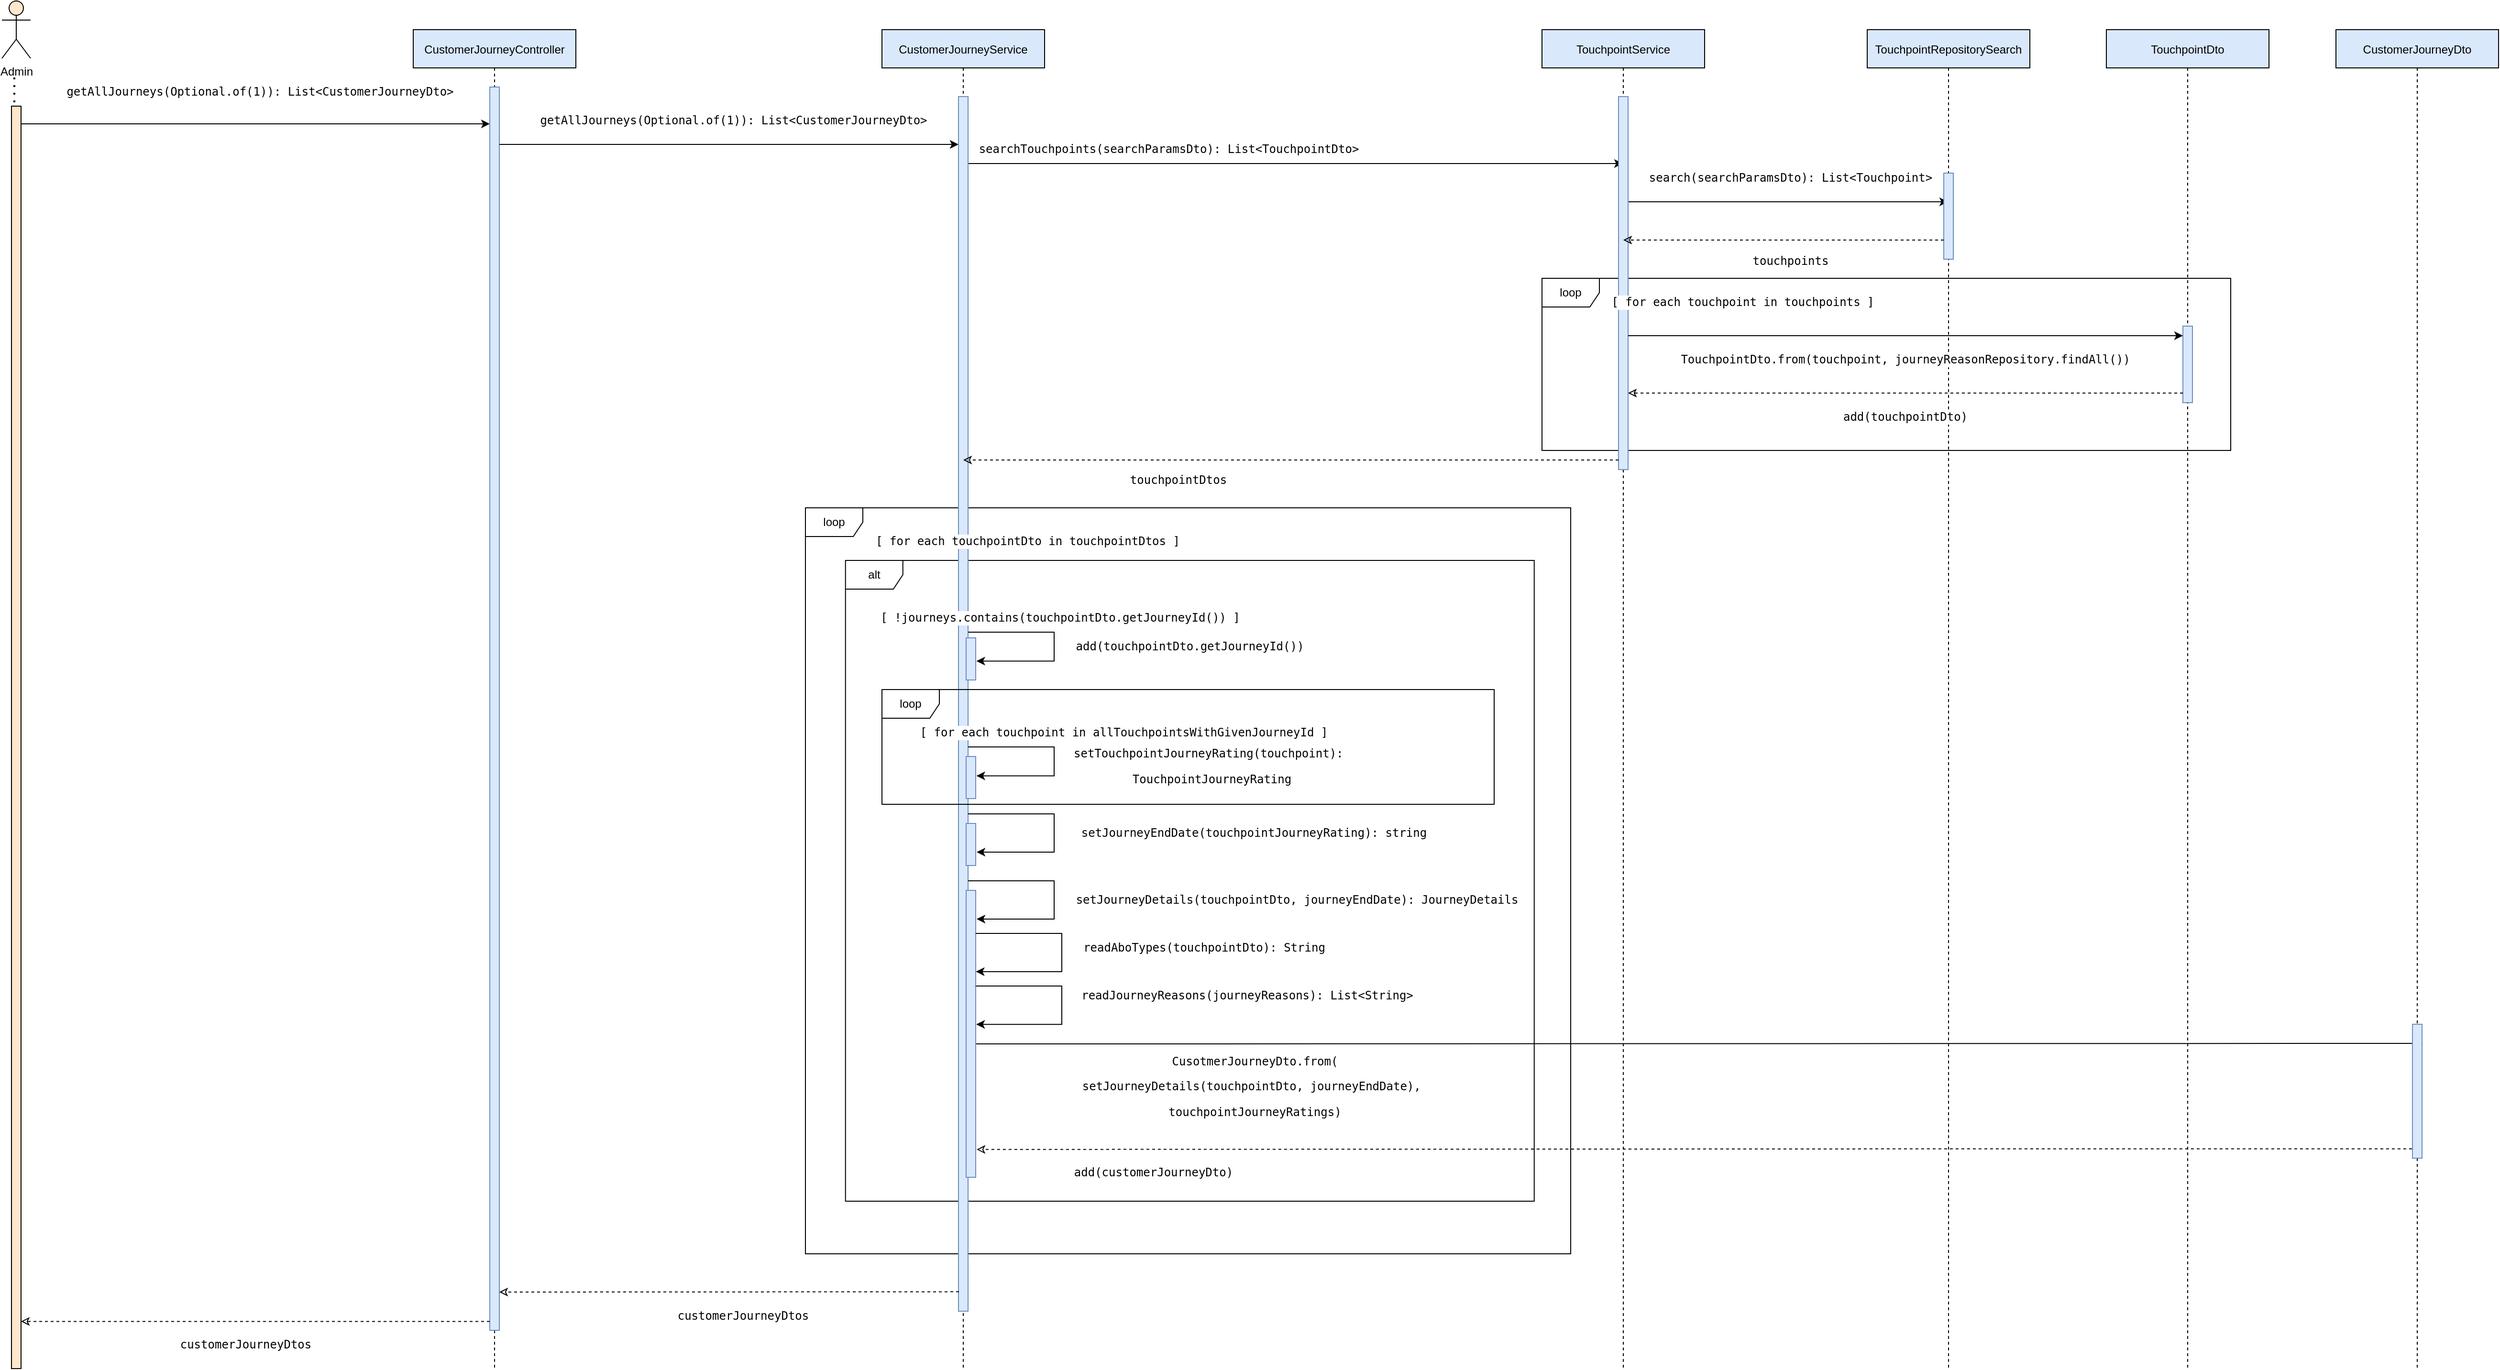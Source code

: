 <mxfile version="14.4.3" type="device"><diagram id="kgpKYQtTHZ0yAKxKKP6v" name="Page-1"><mxGraphModel dx="1799" dy="1212" grid="1" gridSize="10" guides="1" tooltips="1" connect="1" arrows="1" fold="1" page="1" pageScale="1" pageWidth="850" pageHeight="1100" math="0" shadow="0"><root><mxCell id="0"/><mxCell id="1" parent="0"/><mxCell id="rCesj-ZP6zvJOl1ysLx9-49" value="loop" style="shape=umlFrame;whiteSpace=wrap;html=1;" vertex="1" parent="1"><mxGeometry x="880" y="580" width="800" height="780" as="geometry"/></mxCell><mxCell id="rCesj-ZP6zvJOl1ysLx9-48" value="alt" style="shape=umlFrame;whiteSpace=wrap;html=1;" vertex="1" parent="1"><mxGeometry x="921.87" y="635" width="720" height="670" as="geometry"/></mxCell><mxCell id="rCesj-ZP6zvJOl1ysLx9-38" value="loop" style="shape=umlFrame;whiteSpace=wrap;html=1;" vertex="1" parent="1"><mxGeometry x="1650" y="340" width="720" height="180" as="geometry"/></mxCell><mxCell id="3nuBFxr9cyL0pnOWT2aG-1" value="CustomerJourneyController" style="shape=umlLifeline;perimeter=lifelinePerimeter;container=1;collapsible=0;recursiveResize=0;rounded=0;shadow=0;strokeWidth=1;fillColor=#dae8fc;" parent="1" vertex="1"><mxGeometry x="470" y="80" width="170" height="1400" as="geometry"/></mxCell><mxCell id="3nuBFxr9cyL0pnOWT2aG-2" value="" style="points=[];perimeter=orthogonalPerimeter;rounded=0;shadow=0;strokeWidth=1;fillColor=#dae8fc;strokeColor=#6c8ebf;" parent="3nuBFxr9cyL0pnOWT2aG-1" vertex="1"><mxGeometry x="80" y="60" width="10" height="1300" as="geometry"/></mxCell><mxCell id="Y4s7fpgZVk2AaFEVFDbu-1" value="Admin" style="shape=umlActor;verticalLabelPosition=bottom;verticalAlign=top;html=1;outlineConnect=0;fillColor=#ffe6cc;" parent="1" vertex="1"><mxGeometry x="40" y="50" width="30" height="60" as="geometry"/></mxCell><mxCell id="Y4s7fpgZVk2AaFEVFDbu-10" value="" style="points=[];perimeter=orthogonalPerimeter;rounded=0;shadow=0;strokeWidth=1;fillColor=#ffe6cc;" parent="1" vertex="1"><mxGeometry x="50" y="160" width="10" height="1320" as="geometry"/></mxCell><mxCell id="Y4s7fpgZVk2AaFEVFDbu-11" value="" style="endArrow=classic;html=1;exitX=0.967;exitY=0.014;exitDx=0;exitDy=0;exitPerimeter=0;" parent="1" source="Y4s7fpgZVk2AaFEVFDbu-10" target="3nuBFxr9cyL0pnOWT2aG-2" edge="1"><mxGeometry width="50" height="50" relative="1" as="geometry"><mxPoint x="500" y="440" as="sourcePoint"/><mxPoint x="380" y="168" as="targetPoint"/></mxGeometry></mxCell><mxCell id="Y4s7fpgZVk2AaFEVFDbu-16" value="" style="endArrow=none;dashed=1;html=1;dashPattern=1 3;strokeWidth=2;entryX=0.3;entryY=-0.003;entryDx=0;entryDy=0;entryPerimeter=0;" parent="1" target="Y4s7fpgZVk2AaFEVFDbu-10" edge="1"><mxGeometry width="50" height="50" relative="1" as="geometry"><mxPoint x="53" y="130" as="sourcePoint"/><mxPoint x="290" y="390" as="targetPoint"/></mxGeometry></mxCell><mxCell id="Y4s7fpgZVk2AaFEVFDbu-18" value="&lt;pre style=&quot;background-color: rgb(255 , 255 , 255) ; font-family: &amp;#34;source code pro&amp;#34; , monospace&quot;&gt;&lt;span&gt;getAllJourneys(Optional.of(1)): List&amp;lt;CustomerJourneyDto&amp;gt;&lt;/span&gt;&lt;/pre&gt;" style="text;html=1;strokeColor=none;fillColor=none;align=center;verticalAlign=middle;whiteSpace=wrap;rounded=0;" parent="1" vertex="1"><mxGeometry x="90" y="130" width="440" height="30" as="geometry"/></mxCell><mxCell id="rCesj-ZP6zvJOl1ysLx9-14" value="" style="edgeStyle=orthogonalEdgeStyle;rounded=0;orthogonalLoop=1;jettySize=auto;html=1;" edge="1" parent="1" source="rCesj-ZP6zvJOl1ysLx9-1" target="rCesj-ZP6zvJOl1ysLx9-12"><mxGeometry relative="1" as="geometry"><Array as="points"><mxPoint x="1150" y="220"/><mxPoint x="1150" y="220"/></Array></mxGeometry></mxCell><mxCell id="rCesj-ZP6zvJOl1ysLx9-1" value="CustomerJourneyService" style="shape=umlLifeline;perimeter=lifelinePerimeter;container=1;collapsible=0;recursiveResize=0;rounded=0;shadow=0;strokeWidth=1;fillColor=#dae8fc;" vertex="1" parent="1"><mxGeometry x="960" y="80" width="170" height="1400" as="geometry"/></mxCell><mxCell id="rCesj-ZP6zvJOl1ysLx9-2" value="" style="points=[];perimeter=orthogonalPerimeter;rounded=0;shadow=0;strokeWidth=1;fillColor=#dae8fc;strokeColor=#6c8ebf;" vertex="1" parent="rCesj-ZP6zvJOl1ysLx9-1"><mxGeometry x="80" y="70" width="10" height="1270" as="geometry"/></mxCell><mxCell id="rCesj-ZP6zvJOl1ysLx9-7" value="&lt;pre style=&quot;background-color: rgb(255 , 255 , 255) ; font-family: &amp;#34;source code pro&amp;#34; , monospace&quot;&gt;&lt;span&gt;getAllJourneys(Optional.of(1)): List&amp;lt;CustomerJourneyDto&amp;gt;&lt;/span&gt;&lt;/pre&gt;" style="text;html=1;strokeColor=none;fillColor=none;align=center;verticalAlign=middle;whiteSpace=wrap;rounded=0;" vertex="1" parent="1"><mxGeometry x="585" y="160" width="440" height="30" as="geometry"/></mxCell><mxCell id="rCesj-ZP6zvJOl1ysLx9-3" value="" style="edgeStyle=orthogonalEdgeStyle;rounded=0;orthogonalLoop=1;jettySize=auto;html=1;" edge="1" parent="1"><mxGeometry relative="1" as="geometry"><mxPoint x="560" y="200" as="sourcePoint"/><mxPoint x="1040" y="200" as="targetPoint"/><Array as="points"><mxPoint x="660" y="200"/><mxPoint x="660" y="200"/></Array></mxGeometry></mxCell><mxCell id="rCesj-ZP6zvJOl1ysLx9-18" value="" style="edgeStyle=orthogonalEdgeStyle;rounded=0;orthogonalLoop=1;jettySize=auto;html=1;" edge="1" parent="1" source="rCesj-ZP6zvJOl1ysLx9-12" target="rCesj-ZP6zvJOl1ysLx9-16"><mxGeometry relative="1" as="geometry"><Array as="points"><mxPoint x="1870" y="260"/><mxPoint x="1870" y="260"/></Array></mxGeometry></mxCell><mxCell id="rCesj-ZP6zvJOl1ysLx9-12" value="TouchpointService" style="shape=umlLifeline;perimeter=lifelinePerimeter;container=1;collapsible=0;recursiveResize=0;rounded=0;shadow=0;strokeWidth=1;fillColor=#dae8fc;" vertex="1" parent="1"><mxGeometry x="1650" y="80" width="170" height="1400" as="geometry"/></mxCell><mxCell id="rCesj-ZP6zvJOl1ysLx9-13" value="" style="points=[];perimeter=orthogonalPerimeter;rounded=0;shadow=0;strokeWidth=1;fillColor=#dae8fc;strokeColor=#6c8ebf;" vertex="1" parent="rCesj-ZP6zvJOl1ysLx9-12"><mxGeometry x="80" y="70" width="10" height="390" as="geometry"/></mxCell><mxCell id="rCesj-ZP6zvJOl1ysLx9-15" value="&lt;pre style=&quot;background-color: rgb(255 , 255 , 255) ; font-family: &amp;#34;source code pro&amp;#34; , monospace&quot;&gt;&lt;span&gt;searchTouchpoints(searchParamsDto): List&amp;lt;TouchpointDto&amp;gt;&lt;/span&gt;&lt;/pre&gt;" style="text;html=1;strokeColor=none;fillColor=none;align=center;verticalAlign=middle;whiteSpace=wrap;rounded=0;" vertex="1" parent="1"><mxGeometry x="1130" y="190" width="260" height="30" as="geometry"/></mxCell><mxCell id="rCesj-ZP6zvJOl1ysLx9-16" value="TouchpointRepositorySearch" style="shape=umlLifeline;perimeter=lifelinePerimeter;container=1;collapsible=0;recursiveResize=0;rounded=0;shadow=0;strokeWidth=1;fillColor=#dae8fc;" vertex="1" parent="1"><mxGeometry x="1990" y="80" width="170" height="1400" as="geometry"/></mxCell><mxCell id="rCesj-ZP6zvJOl1ysLx9-17" value="" style="points=[];perimeter=orthogonalPerimeter;rounded=0;shadow=0;strokeWidth=1;fillColor=#dae8fc;strokeColor=#6c8ebf;" vertex="1" parent="rCesj-ZP6zvJOl1ysLx9-16"><mxGeometry x="80" y="150" width="10" height="90" as="geometry"/></mxCell><mxCell id="rCesj-ZP6zvJOl1ysLx9-20" value="&lt;pre style=&quot;background-color: rgb(255 , 255 , 255) ; font-family: &amp;#34;source code pro&amp;#34; , monospace&quot;&gt;&lt;span&gt;search(searchParamsDto): List&amp;lt;Touchpoint&amp;gt;&lt;/span&gt;&lt;/pre&gt;" style="text;html=1;strokeColor=none;fillColor=none;align=center;verticalAlign=middle;whiteSpace=wrap;rounded=0;" vertex="1" parent="1"><mxGeometry x="1780" y="220" width="260" height="30" as="geometry"/></mxCell><mxCell id="rCesj-ZP6zvJOl1ysLx9-21" style="edgeStyle=orthogonalEdgeStyle;rounded=0;orthogonalLoop=1;jettySize=auto;html=1;dashed=1;endArrow=classic;endFill=0;" edge="1" parent="1" source="rCesj-ZP6zvJOl1ysLx9-17" target="rCesj-ZP6zvJOl1ysLx9-12"><mxGeometry relative="1" as="geometry"><Array as="points"><mxPoint x="1910" y="300"/><mxPoint x="1910" y="300"/></Array></mxGeometry></mxCell><mxCell id="rCesj-ZP6zvJOl1ysLx9-23" value="&lt;pre style=&quot;background-color: rgb(255 , 255 , 255) ; font-family: &amp;#34;source code pro&amp;#34; , monospace&quot;&gt;touchpoints&lt;/pre&gt;" style="text;html=1;strokeColor=none;fillColor=none;align=center;verticalAlign=middle;whiteSpace=wrap;rounded=0;" vertex="1" parent="1"><mxGeometry x="1780" y="307" width="260" height="30" as="geometry"/></mxCell><mxCell id="rCesj-ZP6zvJOl1ysLx9-67" value="" style="edgeStyle=orthogonalEdgeStyle;rounded=0;orthogonalLoop=1;jettySize=auto;html=1;endArrow=classic;endFill=1;exitX=0.92;exitY=0.535;exitDx=0;exitDy=0;exitPerimeter=0;" edge="1" parent="1" source="rCesj-ZP6zvJOl1ysLx9-70"><mxGeometry relative="1" as="geometry"><mxPoint x="1060" y="1030" as="sourcePoint"/><mxPoint x="2571" y="1140" as="targetPoint"/><Array as="points"><mxPoint x="1160" y="1141"/><mxPoint x="1870" y="1140"/></Array></mxGeometry></mxCell><mxCell id="rCesj-ZP6zvJOl1ysLx9-24" value="TouchpointDto" style="shape=umlLifeline;perimeter=lifelinePerimeter;container=1;collapsible=0;recursiveResize=0;rounded=0;shadow=0;strokeWidth=1;fillColor=#dae8fc;" vertex="1" parent="1"><mxGeometry x="2240" y="80" width="170" height="1400" as="geometry"/></mxCell><mxCell id="rCesj-ZP6zvJOl1ysLx9-25" value="" style="points=[];perimeter=orthogonalPerimeter;rounded=0;shadow=0;strokeWidth=1;fillColor=#dae8fc;strokeColor=#6c8ebf;" vertex="1" parent="rCesj-ZP6zvJOl1ysLx9-24"><mxGeometry x="80" y="310" width="10" height="80" as="geometry"/></mxCell><mxCell id="rCesj-ZP6zvJOl1ysLx9-39" style="edgeStyle=orthogonalEdgeStyle;rounded=0;orthogonalLoop=1;jettySize=auto;html=1;" edge="1" parent="1" source="rCesj-ZP6zvJOl1ysLx9-13" target="rCesj-ZP6zvJOl1ysLx9-25"><mxGeometry relative="1" as="geometry"><Array as="points"><mxPoint x="2040" y="400"/><mxPoint x="2040" y="400"/></Array></mxGeometry></mxCell><mxCell id="rCesj-ZP6zvJOl1ysLx9-40" value="&lt;pre style=&quot;background-color: rgb(255 , 255 , 255) ; font-family: &amp;#34;source code pro&amp;#34; , monospace&quot;&gt;[ for each touchpoint in touchpoints ]&lt;/pre&gt;" style="text;html=1;strokeColor=none;fillColor=none;align=center;verticalAlign=middle;whiteSpace=wrap;rounded=0;" vertex="1" parent="1"><mxGeometry x="1730" y="350" width="260" height="30" as="geometry"/></mxCell><mxCell id="rCesj-ZP6zvJOl1ysLx9-42" value="&lt;pre style=&quot;background-color: rgb(255 , 255 , 255) ; font-family: &amp;#34;source code pro&amp;#34; , monospace&quot;&gt;TouchpointDto.from(touchpoint, journeyReasonRepository.findAll())&lt;/pre&gt;" style="text;html=1;strokeColor=none;fillColor=none;align=center;verticalAlign=middle;whiteSpace=wrap;rounded=0;" vertex="1" parent="1"><mxGeometry x="1900" y="410" width="260" height="30" as="geometry"/></mxCell><mxCell id="rCesj-ZP6zvJOl1ysLx9-43" style="edgeStyle=orthogonalEdgeStyle;rounded=0;orthogonalLoop=1;jettySize=auto;html=1;dashed=1;endArrow=classic;endFill=0;" edge="1" parent="1" source="rCesj-ZP6zvJOl1ysLx9-25" target="rCesj-ZP6zvJOl1ysLx9-13"><mxGeometry relative="1" as="geometry"><Array as="points"><mxPoint x="2170" y="460"/><mxPoint x="2170" y="460"/></Array></mxGeometry></mxCell><mxCell id="rCesj-ZP6zvJOl1ysLx9-44" value="&lt;pre style=&quot;background-color: rgb(255 , 255 , 255) ; font-family: &amp;#34;source code pro&amp;#34; , monospace&quot;&gt;add(touchpointDto)&lt;/pre&gt;" style="text;html=1;strokeColor=none;fillColor=none;align=center;verticalAlign=middle;whiteSpace=wrap;rounded=0;" vertex="1" parent="1"><mxGeometry x="1900" y="470" width="260" height="30" as="geometry"/></mxCell><mxCell id="rCesj-ZP6zvJOl1ysLx9-45" style="edgeStyle=orthogonalEdgeStyle;rounded=0;orthogonalLoop=1;jettySize=auto;html=1;dashed=1;endArrow=classic;endFill=0;" edge="1" parent="1" source="rCesj-ZP6zvJOl1ysLx9-13" target="rCesj-ZP6zvJOl1ysLx9-1"><mxGeometry relative="1" as="geometry"><Array as="points"><mxPoint x="1180" y="530"/><mxPoint x="1180" y="530"/></Array></mxGeometry></mxCell><mxCell id="rCesj-ZP6zvJOl1ysLx9-47" value="&lt;pre style=&quot;background-color: rgb(255 , 255 , 255) ; font-family: &amp;#34;source code pro&amp;#34; , monospace&quot;&gt;&lt;span&gt;touchpointDtos&lt;/span&gt;&lt;/pre&gt;" style="text;html=1;strokeColor=none;fillColor=none;align=center;verticalAlign=middle;whiteSpace=wrap;rounded=0;" vertex="1" parent="1"><mxGeometry x="1140" y="536" width="260" height="30" as="geometry"/></mxCell><mxCell id="rCesj-ZP6zvJOl1ysLx9-50" value="&lt;pre style=&quot;background-color: rgb(255 , 255 , 255) ; font-family: &amp;#34;source code pro&amp;#34; , monospace&quot;&gt;[ for each touchpointDto in touchpointDtos ]&lt;/pre&gt;" style="text;html=1;strokeColor=none;fillColor=none;align=center;verticalAlign=middle;whiteSpace=wrap;rounded=0;" vertex="1" parent="1"><mxGeometry x="960" y="600" width="305" height="30" as="geometry"/></mxCell><mxCell id="rCesj-ZP6zvJOl1ysLx9-51" value="&lt;pre style=&quot;background-color: rgb(255 , 255 , 255) ; font-family: &amp;#34;source code pro&amp;#34; , monospace&quot;&gt;[ !journeys.contains(touchpointDto.getJourneyId()) ]&lt;/pre&gt;" style="text;html=1;strokeColor=none;fillColor=none;align=center;verticalAlign=middle;whiteSpace=wrap;rounded=0;" vertex="1" parent="1"><mxGeometry x="980" y="680" width="332.5" height="30" as="geometry"/></mxCell><mxCell id="rCesj-ZP6zvJOl1ysLx9-54" value="&lt;pre style=&quot;background-color: rgb(255 , 255 , 255) ; font-family: &amp;#34;source code pro&amp;#34; , monospace&quot;&gt;add(touchpointDto.getJourneyId())&lt;/pre&gt;" style="text;html=1;strokeColor=none;fillColor=none;align=center;verticalAlign=middle;whiteSpace=wrap;rounded=0;" vertex="1" parent="1"><mxGeometry x="1158.75" y="710" width="246.25" height="30" as="geometry"/></mxCell><mxCell id="rCesj-ZP6zvJOl1ysLx9-55" value="" style="points=[];perimeter=orthogonalPerimeter;rounded=0;shadow=0;strokeWidth=1;fillColor=#dae8fc;strokeColor=#6c8ebf;" vertex="1" parent="1"><mxGeometry x="1048" y="716" width="10" height="44" as="geometry"/></mxCell><mxCell id="rCesj-ZP6zvJOl1ysLx9-53" style="edgeStyle=orthogonalEdgeStyle;rounded=0;orthogonalLoop=1;jettySize=auto;html=1;endArrow=classic;endFill=1;entryX=1.08;entryY=0.55;entryDx=0;entryDy=0;entryPerimeter=0;" edge="1" parent="1" target="rCesj-ZP6zvJOl1ysLx9-55"><mxGeometry relative="1" as="geometry"><mxPoint x="1050" y="710" as="sourcePoint"/><Array as="points"><mxPoint x="1050" y="710"/><mxPoint x="1140" y="710"/><mxPoint x="1140" y="740"/></Array></mxGeometry></mxCell><mxCell id="rCesj-ZP6zvJOl1ysLx9-82" style="edgeStyle=orthogonalEdgeStyle;rounded=0;orthogonalLoop=1;jettySize=auto;html=1;dashed=1;endArrow=classic;endFill=0;exitX=0.048;exitY=0.984;exitDx=0;exitDy=0;exitPerimeter=0;" edge="1" parent="1" source="rCesj-ZP6zvJOl1ysLx9-2"><mxGeometry relative="1" as="geometry"><mxPoint x="560" y="1400" as="targetPoint"/><Array as="points"><mxPoint x="560" y="1400"/></Array></mxGeometry></mxCell><mxCell id="rCesj-ZP6zvJOl1ysLx9-57" value="loop" style="shape=umlFrame;whiteSpace=wrap;html=1;" vertex="1" parent="1"><mxGeometry x="960" y="770" width="640" height="120" as="geometry"/></mxCell><mxCell id="rCesj-ZP6zvJOl1ysLx9-58" value="&lt;pre style=&quot;background-color: rgb(255 , 255 , 255) ; font-family: &amp;#34;source code pro&amp;#34; , monospace&quot;&gt;[ for each touchpoint in allTouchpointsWithGivenJourneyId ]&lt;/pre&gt;" style="text;html=1;strokeColor=none;fillColor=none;align=center;verticalAlign=middle;whiteSpace=wrap;rounded=0;" vertex="1" parent="1"><mxGeometry x="1090" y="800" width="246.25" height="30" as="geometry"/></mxCell><mxCell id="rCesj-ZP6zvJOl1ysLx9-59" value="" style="points=[];perimeter=orthogonalPerimeter;rounded=0;shadow=0;strokeWidth=1;fillColor=#dae8fc;strokeColor=#6c8ebf;" vertex="1" parent="1"><mxGeometry x="1048" y="840" width="10" height="44" as="geometry"/></mxCell><mxCell id="rCesj-ZP6zvJOl1ysLx9-60" style="edgeStyle=orthogonalEdgeStyle;rounded=0;orthogonalLoop=1;jettySize=auto;html=1;endArrow=classic;endFill=1;entryX=1.08;entryY=0.55;entryDx=0;entryDy=0;entryPerimeter=0;" edge="1" parent="1"><mxGeometry relative="1" as="geometry"><mxPoint x="1050" y="830" as="sourcePoint"/><mxPoint x="1058.8" y="860.2" as="targetPoint"/><Array as="points"><mxPoint x="1050" y="830"/><mxPoint x="1140" y="830"/><mxPoint x="1140" y="860"/></Array></mxGeometry></mxCell><mxCell id="rCesj-ZP6zvJOl1ysLx9-61" value="&lt;pre style=&quot;background-color: rgb(255 , 255 , 255) ; font-family: &amp;#34;source code pro&amp;#34; , monospace&quot;&gt;setTouchpointJourneyRating(touchpoint): &lt;/pre&gt;&lt;pre style=&quot;background-color: rgb(255 , 255 , 255) ; font-family: &amp;#34;source code pro&amp;#34; , monospace&quot;&gt;TouchpointJourneyRating&lt;/pre&gt;" style="text;html=1;strokeColor=none;fillColor=none;align=center;verticalAlign=middle;whiteSpace=wrap;rounded=0;" vertex="1" parent="1"><mxGeometry x="1160" y="830" width="290" height="40" as="geometry"/></mxCell><mxCell id="rCesj-ZP6zvJOl1ysLx9-62" value="" style="points=[];perimeter=orthogonalPerimeter;rounded=0;shadow=0;strokeWidth=1;fillColor=#dae8fc;strokeColor=#6c8ebf;" vertex="1" parent="1"><mxGeometry x="1048" y="910" width="10" height="44" as="geometry"/></mxCell><mxCell id="rCesj-ZP6zvJOl1ysLx9-63" style="edgeStyle=orthogonalEdgeStyle;rounded=0;orthogonalLoop=1;jettySize=auto;html=1;endArrow=classic;endFill=1;" edge="1" parent="1"><mxGeometry relative="1" as="geometry"><mxPoint x="1050" y="900" as="sourcePoint"/><mxPoint x="1059" y="940" as="targetPoint"/><Array as="points"><mxPoint x="1140" y="900"/><mxPoint x="1140" y="940"/><mxPoint x="1059" y="940"/></Array></mxGeometry></mxCell><mxCell id="rCesj-ZP6zvJOl1ysLx9-64" value="&lt;pre style=&quot;background-color: rgb(255 , 255 , 255) ; font-family: &amp;#34;source code pro&amp;#34; , monospace&quot;&gt;setJourneyEndDate(touchpointJourneyRating): string&lt;/pre&gt;" style="text;html=1;strokeColor=none;fillColor=none;align=center;verticalAlign=middle;whiteSpace=wrap;rounded=0;" vertex="1" parent="1"><mxGeometry x="1158.75" y="900" width="380" height="40" as="geometry"/></mxCell><mxCell id="rCesj-ZP6zvJOl1ysLx9-65" value="CustomerJourneyDto" style="shape=umlLifeline;perimeter=lifelinePerimeter;container=1;collapsible=0;recursiveResize=0;rounded=0;shadow=0;strokeWidth=1;fillColor=#dae8fc;" vertex="1" parent="1"><mxGeometry x="2480" y="80" width="170" height="1400" as="geometry"/></mxCell><mxCell id="rCesj-ZP6zvJOl1ysLx9-66" value="" style="points=[];perimeter=orthogonalPerimeter;rounded=0;shadow=0;strokeWidth=1;fillColor=#dae8fc;strokeColor=#6c8ebf;" vertex="1" parent="rCesj-ZP6zvJOl1ysLx9-65"><mxGeometry x="80" y="1040" width="10" height="140" as="geometry"/></mxCell><mxCell id="rCesj-ZP6zvJOl1ysLx9-68" value="&lt;pre style=&quot;background-color: rgb(255 , 255 , 255) ; font-family: &amp;#34;source code pro&amp;#34; , monospace&quot;&gt;CusotmerJourneyDto.from(&lt;/pre&gt;&lt;pre style=&quot;background-color: rgb(255 , 255 , 255) ; font-family: &amp;#34;source code pro&amp;#34; , monospace&quot;&gt;setJourneyDetails(touchpointDto, journeyEndDate), &lt;/pre&gt;&lt;pre style=&quot;background-color: rgb(255 , 255 , 255) ; font-family: &amp;#34;source code pro&amp;#34; , monospace&quot;&gt;touchpointJourneyRatings)&lt;/pre&gt;" style="text;html=1;strokeColor=none;fillColor=none;align=center;verticalAlign=middle;whiteSpace=wrap;rounded=0;" vertex="1" parent="1"><mxGeometry x="1160" y="1150" width="380" height="70" as="geometry"/></mxCell><mxCell id="rCesj-ZP6zvJOl1ysLx9-70" value="" style="points=[];perimeter=orthogonalPerimeter;rounded=0;shadow=0;strokeWidth=1;fillColor=#dae8fc;strokeColor=#6c8ebf;" vertex="1" parent="1"><mxGeometry x="1048" y="980" width="10" height="300" as="geometry"/></mxCell><mxCell id="rCesj-ZP6zvJOl1ysLx9-71" style="edgeStyle=orthogonalEdgeStyle;rounded=0;orthogonalLoop=1;jettySize=auto;html=1;endArrow=classic;endFill=1;" edge="1" parent="1"><mxGeometry relative="1" as="geometry"><mxPoint x="1050" y="970" as="sourcePoint"/><mxPoint x="1059" y="1010" as="targetPoint"/><Array as="points"><mxPoint x="1140" y="970"/><mxPoint x="1140" y="1010"/><mxPoint x="1059" y="1010"/></Array></mxGeometry></mxCell><mxCell id="rCesj-ZP6zvJOl1ysLx9-72" value="&lt;pre style=&quot;background-color: rgb(255 , 255 , 255) ; font-family: &amp;#34;source code pro&amp;#34; , monospace&quot;&gt;setJourneyDetails(touchpointDto, journeyEndDate): JourneyDetails&lt;/pre&gt;" style="text;html=1;strokeColor=none;fillColor=none;align=center;verticalAlign=middle;whiteSpace=wrap;rounded=0;" vertex="1" parent="1"><mxGeometry x="1158.75" y="970" width="470" height="40" as="geometry"/></mxCell><mxCell id="rCesj-ZP6zvJOl1ysLx9-75" value="&lt;pre style=&quot;background-color: rgb(255 , 255 , 255) ; font-family: &amp;#34;source code pro&amp;#34; , monospace&quot;&gt;readAboTypes(touchpointDto): String&lt;/pre&gt;" style="text;html=1;strokeColor=none;fillColor=none;align=center;verticalAlign=middle;whiteSpace=wrap;rounded=0;" vertex="1" parent="1"><mxGeometry x="1160" y="1020" width="273.75" height="40" as="geometry"/></mxCell><mxCell id="rCesj-ZP6zvJOl1ysLx9-77" value="&lt;pre style=&quot;background-color: rgb(255 , 255 , 255) ; font-family: &amp;#34;source code pro&amp;#34; , monospace&quot;&gt;readJourneyReasons(journeyReasons): List&amp;lt;String&amp;gt;&lt;/pre&gt;" style="text;html=1;strokeColor=none;fillColor=none;align=center;verticalAlign=middle;whiteSpace=wrap;rounded=0;" vertex="1" parent="1"><mxGeometry x="1160" y="1070" width="363.75" height="40" as="geometry"/></mxCell><mxCell id="rCesj-ZP6zvJOl1ysLx9-78" style="edgeStyle=orthogonalEdgeStyle;rounded=0;orthogonalLoop=1;jettySize=auto;html=1;entryX=1.1;entryY=0.903;entryDx=0;entryDy=0;entryPerimeter=0;endArrow=classic;endFill=0;dashed=1;exitX=-0.056;exitY=0.93;exitDx=0;exitDy=0;exitPerimeter=0;" edge="1" parent="1" source="rCesj-ZP6zvJOl1ysLx9-66" target="rCesj-ZP6zvJOl1ysLx9-70"><mxGeometry relative="1" as="geometry"><mxPoint x="2560" y="1251" as="sourcePoint"/><Array as="points"><mxPoint x="2160" y="1250"/></Array></mxGeometry></mxCell><mxCell id="rCesj-ZP6zvJOl1ysLx9-79" value="&lt;pre style=&quot;background-color: rgb(255 , 255 , 255) ; font-family: &amp;#34;source code pro&amp;#34; , monospace&quot;&gt;add(customerJourneyDto)&lt;/pre&gt;" style="text;html=1;strokeColor=none;fillColor=none;align=center;verticalAlign=middle;whiteSpace=wrap;rounded=0;" vertex="1" parent="1"><mxGeometry x="1158.75" y="1260" width="170" height="30" as="geometry"/></mxCell><mxCell id="rCesj-ZP6zvJOl1ysLx9-80" style="edgeStyle=orthogonalEdgeStyle;rounded=0;orthogonalLoop=1;jettySize=auto;html=1;endArrow=classic;endFill=1;entryX=1.018;entryY=0.283;entryDx=0;entryDy=0;entryPerimeter=0;" edge="1" parent="1" target="rCesj-ZP6zvJOl1ysLx9-70"><mxGeometry relative="1" as="geometry"><mxPoint x="1058" y="1025" as="sourcePoint"/><mxPoint x="1067" y="1065" as="targetPoint"/><Array as="points"><mxPoint x="1148" y="1025"/><mxPoint x="1148" y="1065"/><mxPoint x="1067" y="1065"/></Array></mxGeometry></mxCell><mxCell id="rCesj-ZP6zvJOl1ysLx9-81" style="edgeStyle=orthogonalEdgeStyle;rounded=0;orthogonalLoop=1;jettySize=auto;html=1;endArrow=classic;endFill=1;entryX=1.057;entryY=0.467;entryDx=0;entryDy=0;entryPerimeter=0;" edge="1" parent="1" target="rCesj-ZP6zvJOl1ysLx9-70"><mxGeometry relative="1" as="geometry"><mxPoint x="1058" y="1080" as="sourcePoint"/><mxPoint x="1067" y="1120" as="targetPoint"/><Array as="points"><mxPoint x="1148" y="1080"/><mxPoint x="1148" y="1120"/></Array></mxGeometry></mxCell><mxCell id="rCesj-ZP6zvJOl1ysLx9-83" style="edgeStyle=orthogonalEdgeStyle;rounded=0;orthogonalLoop=1;jettySize=auto;html=1;dashed=1;endArrow=classic;endFill=0;" edge="1" parent="1" source="3nuBFxr9cyL0pnOWT2aG-2"><mxGeometry relative="1" as="geometry"><mxPoint x="60" y="1430.698" as="targetPoint"/><Array as="points"><mxPoint x="60" y="1430"/></Array></mxGeometry></mxCell><mxCell id="rCesj-ZP6zvJOl1ysLx9-85" value="&lt;pre style=&quot;background-color: rgb(255 , 255 , 255) ; font-family: &amp;#34;source code pro&amp;#34; , monospace&quot;&gt;customerJourneyDtos&lt;/pre&gt;" style="text;html=1;strokeColor=none;fillColor=none;align=center;verticalAlign=middle;whiteSpace=wrap;rounded=0;" vertex="1" parent="1"><mxGeometry x="730" y="1410" width="170" height="30" as="geometry"/></mxCell><mxCell id="rCesj-ZP6zvJOl1ysLx9-86" value="&lt;pre style=&quot;background-color: rgb(255 , 255 , 255) ; font-family: &amp;#34;source code pro&amp;#34; , monospace&quot;&gt;customerJourneyDtos&lt;/pre&gt;" style="text;html=1;strokeColor=none;fillColor=none;align=center;verticalAlign=middle;whiteSpace=wrap;rounded=0;" vertex="1" parent="1"><mxGeometry x="210" y="1440" width="170" height="30" as="geometry"/></mxCell></root></mxGraphModel></diagram></mxfile>